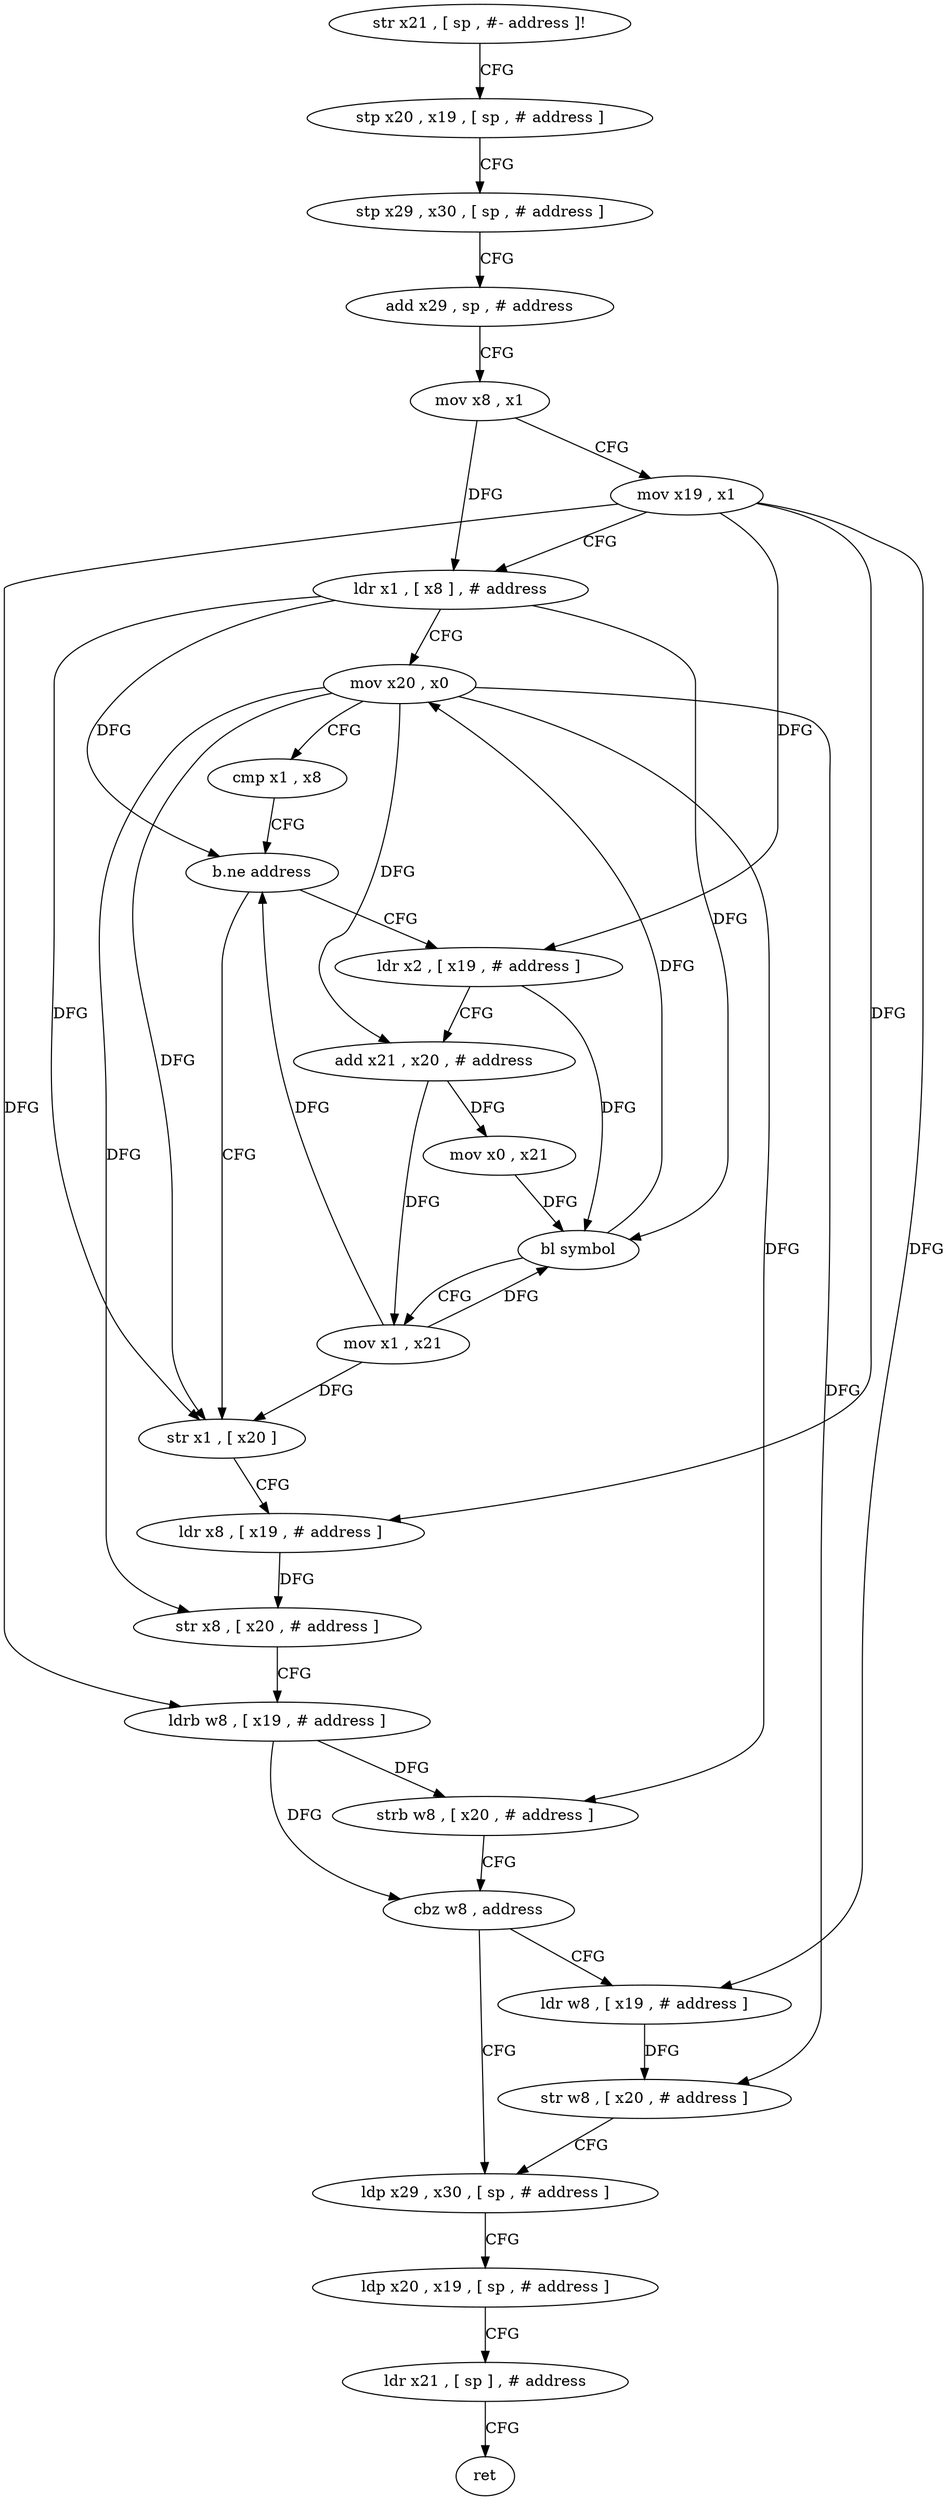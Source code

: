 digraph "func" {
"4288360" [label = "str x21 , [ sp , #- address ]!" ]
"4288364" [label = "stp x20 , x19 , [ sp , # address ]" ]
"4288368" [label = "stp x29 , x30 , [ sp , # address ]" ]
"4288372" [label = "add x29 , sp , # address" ]
"4288376" [label = "mov x8 , x1" ]
"4288380" [label = "mov x19 , x1" ]
"4288384" [label = "ldr x1 , [ x8 ] , # address" ]
"4288388" [label = "mov x20 , x0" ]
"4288392" [label = "cmp x1 , x8" ]
"4288396" [label = "b.ne address" ]
"4288420" [label = "str x1 , [ x20 ]" ]
"4288400" [label = "ldr x2 , [ x19 , # address ]" ]
"4288424" [label = "ldr x8 , [ x19 , # address ]" ]
"4288428" [label = "str x8 , [ x20 , # address ]" ]
"4288432" [label = "ldrb w8 , [ x19 , # address ]" ]
"4288436" [label = "strb w8 , [ x20 , # address ]" ]
"4288440" [label = "cbz w8 , address" ]
"4288452" [label = "ldp x29 , x30 , [ sp , # address ]" ]
"4288444" [label = "ldr w8 , [ x19 , # address ]" ]
"4288404" [label = "add x21 , x20 , # address" ]
"4288408" [label = "mov x0 , x21" ]
"4288412" [label = "bl symbol" ]
"4288416" [label = "mov x1 , x21" ]
"4288456" [label = "ldp x20 , x19 , [ sp , # address ]" ]
"4288460" [label = "ldr x21 , [ sp ] , # address" ]
"4288464" [label = "ret" ]
"4288448" [label = "str w8 , [ x20 , # address ]" ]
"4288360" -> "4288364" [ label = "CFG" ]
"4288364" -> "4288368" [ label = "CFG" ]
"4288368" -> "4288372" [ label = "CFG" ]
"4288372" -> "4288376" [ label = "CFG" ]
"4288376" -> "4288380" [ label = "CFG" ]
"4288376" -> "4288384" [ label = "DFG" ]
"4288380" -> "4288384" [ label = "CFG" ]
"4288380" -> "4288424" [ label = "DFG" ]
"4288380" -> "4288432" [ label = "DFG" ]
"4288380" -> "4288400" [ label = "DFG" ]
"4288380" -> "4288444" [ label = "DFG" ]
"4288384" -> "4288388" [ label = "CFG" ]
"4288384" -> "4288396" [ label = "DFG" ]
"4288384" -> "4288420" [ label = "DFG" ]
"4288384" -> "4288412" [ label = "DFG" ]
"4288388" -> "4288392" [ label = "CFG" ]
"4288388" -> "4288420" [ label = "DFG" ]
"4288388" -> "4288428" [ label = "DFG" ]
"4288388" -> "4288436" [ label = "DFG" ]
"4288388" -> "4288404" [ label = "DFG" ]
"4288388" -> "4288448" [ label = "DFG" ]
"4288392" -> "4288396" [ label = "CFG" ]
"4288396" -> "4288420" [ label = "CFG" ]
"4288396" -> "4288400" [ label = "CFG" ]
"4288420" -> "4288424" [ label = "CFG" ]
"4288400" -> "4288404" [ label = "CFG" ]
"4288400" -> "4288412" [ label = "DFG" ]
"4288424" -> "4288428" [ label = "DFG" ]
"4288428" -> "4288432" [ label = "CFG" ]
"4288432" -> "4288436" [ label = "DFG" ]
"4288432" -> "4288440" [ label = "DFG" ]
"4288436" -> "4288440" [ label = "CFG" ]
"4288440" -> "4288452" [ label = "CFG" ]
"4288440" -> "4288444" [ label = "CFG" ]
"4288452" -> "4288456" [ label = "CFG" ]
"4288444" -> "4288448" [ label = "DFG" ]
"4288404" -> "4288408" [ label = "DFG" ]
"4288404" -> "4288416" [ label = "DFG" ]
"4288408" -> "4288412" [ label = "DFG" ]
"4288412" -> "4288416" [ label = "CFG" ]
"4288412" -> "4288388" [ label = "DFG" ]
"4288416" -> "4288420" [ label = "DFG" ]
"4288416" -> "4288396" [ label = "DFG" ]
"4288416" -> "4288412" [ label = "DFG" ]
"4288456" -> "4288460" [ label = "CFG" ]
"4288460" -> "4288464" [ label = "CFG" ]
"4288448" -> "4288452" [ label = "CFG" ]
}
